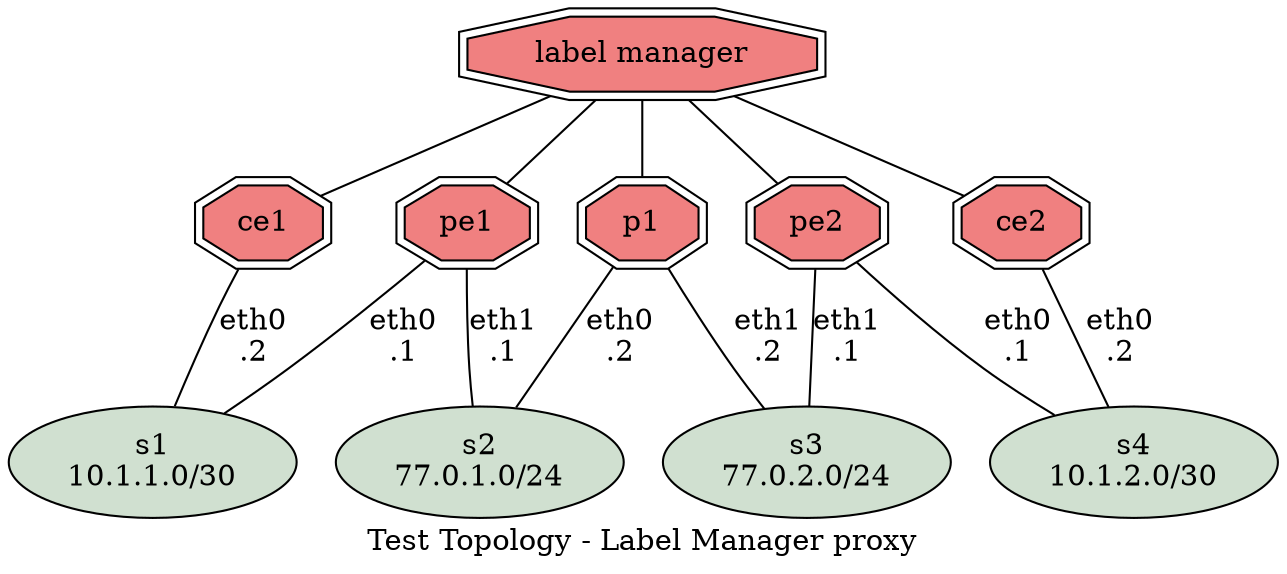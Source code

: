 ## Color coding:
#########################
##  Main FRR: #f08080  red
##  Switches: #d0e0d0  gray
##  RIP:      #19e3d9  Cyan
##  RIPng:    #fcb314  dark yellow
##  OSPFv2:   #32b835  Green
##  OSPFv3:   #19e3d9  Cyan
##  ISIS IPv4 #fcb314  dark yellow
##  ISIS IPv6 #9a81ec  purple
##  BGP IPv4  #eee3d3  beige
##  BGP IPv6  #fdff00  yellow
##### Colors (see http://www.color-hex.com/)

graph template {
	label="Test Topology - Label Manager proxy";

	# Routers

	lm [	shape=doubleoctagon,
		label="label manager",
		fillcolor="#f08080",
		style=filled
	];
	ce1 [
		shape=doubleoctagon,
		label="ce1",
		fillcolor="#f08080",
		style=filled
	];
	ce2 [
		shape=doubleoctagon
		label="ce2",
		fillcolor="#f08080",
		style=filled
	];
	pe1 [
		shape=doubleoctagon,
		label="pe1",
		fillcolor="#f08080",
		style=filled
	];
	pe2 [
		shape=doubleoctagon
		label="pe2",
		fillcolor="#f08080",
		style=filled
	];
	p1 [
		shape=doubleoctagon
		label="p1",
		fillcolor="#f08080",
		style=filled
	];

	# Switches

	s1 [
		shape=oval,
		label="s1\n10.1.1.0/30",
		fillcolor="#d0e0d0",
		style=filled
	];
	s2 [
		shape=oval,
		label="s2\n77.0.1.0/24",
		fillcolor="#d0e0d0",
		style=filled
	];
	s3 [
		shape=oval,
		label="s3\n77.0.2.0/24",
		fillcolor="#d0e0d0",
		style=filled
	];
	s4 [
		shape=oval,
		label="s4\n10.1.2.0/30",
		fillcolor="#d0e0d0",
		style=filled
	];

	# Connections

	ce1 -- s1 [label="eth0\n.2"];
	pe1 -- s1 [label="eth0\n.1"];

	pe1 -- s2 [label="eth1\n.1"];
	p1 -- s2 [label="eth0\n.2"];

	pe2 -- s3 [label="eth1\n.1"];
	p1 -- s3 [label="eth1\n.2"];

	ce2 -- s4 [label="eth0\n.2"];
	pe2 -- s4 [label="eth0\n.1"];

	lm -- ce1;
	lm -- pe1;
	lm -- p1;
	lm -- pe2;
	lm -- ce2;
}
